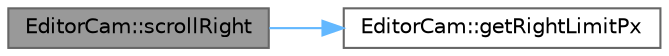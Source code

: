 digraph "EditorCam::scrollRight"
{
 // LATEX_PDF_SIZE
  bgcolor="transparent";
  edge [fontname=Helvetica,fontsize=10,labelfontname=Helvetica,labelfontsize=10];
  node [fontname=Helvetica,fontsize=10,shape=box,height=0.2,width=0.4];
  rankdir="LR";
  Node1 [label="EditorCam::scrollRight",height=0.2,width=0.4,color="gray40", fillcolor="grey60", style="filled", fontcolor="black",tooltip=" "];
  Node1 -> Node2 [color="steelblue1",style="solid"];
  Node2 [label="EditorCam::getRightLimitPx",height=0.2,width=0.4,color="grey40", fillcolor="white", style="filled",URL="$d3/d3f/classEditorCam.html#a6479c66b570fb277ac706fcdbef42dc1",tooltip=" "];
}
